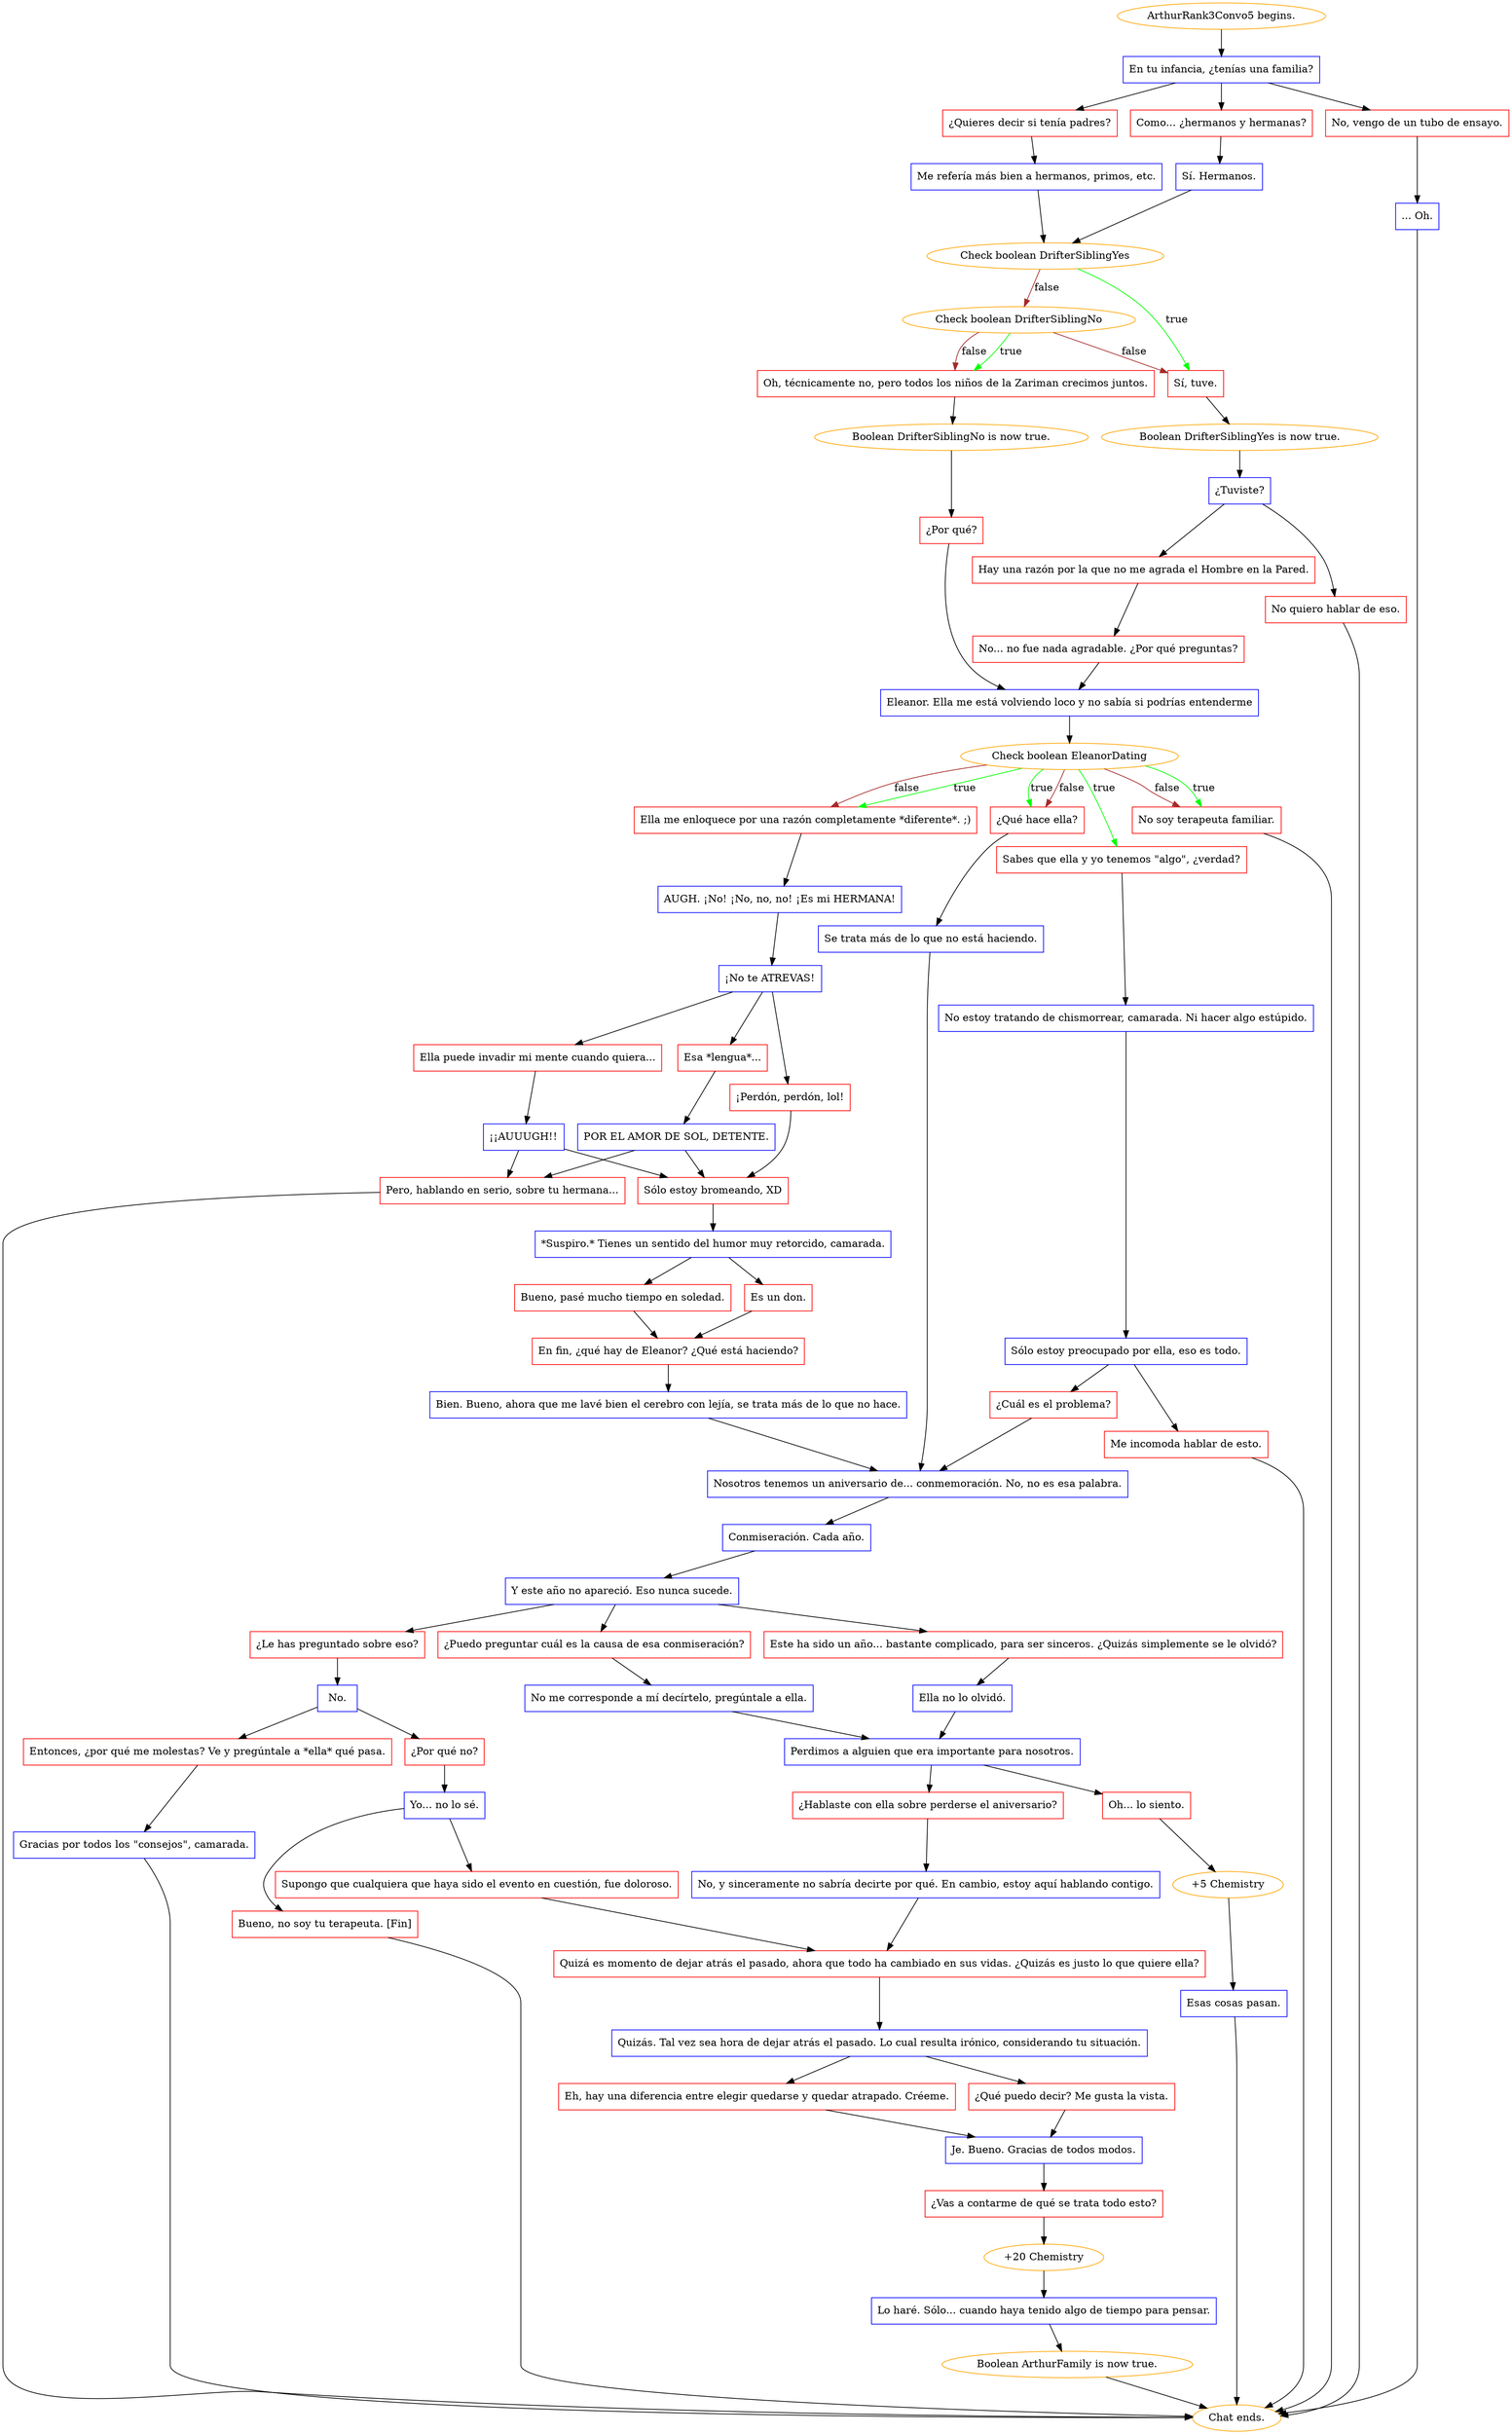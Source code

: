 digraph {
	"ArthurRank3Convo5 begins." [color=orange];
		"ArthurRank3Convo5 begins." -> j1833812657;
	j1833812657 [label="En tu infancia, ¿tenías una familia?",shape=box,color=blue];
		j1833812657 -> j296667237;
		j1833812657 -> j3240443376;
		j1833812657 -> j2261295006;
	j296667237 [label="Como... ¿hermanos y hermanas?",shape=box,color=red];
		j296667237 -> j2917072762;
	j3240443376 [label="¿Quieres decir si tenía padres?",shape=box,color=red];
		j3240443376 -> j1976522540;
	j2261295006 [label="No, vengo de un tubo de ensayo.",shape=box,color=red];
		j2261295006 -> j2365126978;
	j2917072762 [label="Sí. Hermanos.",shape=box,color=blue];
		j2917072762 -> j4264579692;
	j1976522540 [label="Me refería más bien a hermanos, primos, etc.",shape=box,color=blue];
		j1976522540 -> j4264579692;
	j2365126978 [label="... Oh.",shape=box,color=blue];
		j2365126978 -> "Chat ends.";
	j4264579692 [label="Check boolean DrifterSiblingYes",color=orange];
		j4264579692 -> j922618117 [label=true,color=green];
		j4264579692 -> j440642073 [label=false,color=brown];
	"Chat ends." [color=orange];
	j922618117 [label="Sí, tuve.",shape=box,color=red];
		j922618117 -> j1115927483;
	j440642073 [label="Check boolean DrifterSiblingNo",color=orange];
		j440642073 -> j3127086839 [label=true,color=green];
		j440642073 -> j922618117 [label=false,color=brown];
		j440642073 -> j3127086839 [label=false,color=brown];
	j1115927483 [label="Boolean DrifterSiblingYes is now true.",color=orange];
		j1115927483 -> j2969051530;
	j3127086839 [label="Oh, técnicamente no, pero todos los niños de la Zariman crecimos juntos.",shape=box,color=red];
		j3127086839 -> j2261171645;
	j2969051530 [label="¿Tuviste?",shape=box,color=blue];
		j2969051530 -> j1864742913;
		j2969051530 -> j3754084736;
	j2261171645 [label="Boolean DrifterSiblingNo is now true.",color=orange];
		j2261171645 -> j3455908656;
	j1864742913 [label="Hay una razón por la que no me agrada el Hombre en la Pared.",shape=box,color=red];
		j1864742913 -> j1969965160;
	j3754084736 [label="No quiero hablar de eso.",shape=box,color=red];
		j3754084736 -> "Chat ends.";
	j3455908656 [label="¿Por qué?",shape=box,color=red];
		j3455908656 -> j3367205514;
	j1969965160 [label="No... no fue nada agradable. ¿Por qué preguntas?",shape=box,color=red];
		j1969965160 -> j3367205514;
	j3367205514 [label="Eleanor. Ella me está volviendo loco y no sabía si podrías entenderme",shape=box,color=blue];
		j3367205514 -> j2603314524;
	j2603314524 [label="Check boolean EleanorDating",color=orange];
		j2603314524 -> j1869290399 [label=true,color=green];
		j2603314524 -> j3185778021 [label=true,color=green];
		j2603314524 -> j1436655587 [label=true,color=green];
		j2603314524 -> j1090716224 [label=true,color=green];
		j2603314524 -> j3185778021 [label=false,color=brown];
		j2603314524 -> j1436655587 [label=false,color=brown];
		j2603314524 -> j1090716224 [label=false,color=brown];
	j1869290399 [label="Sabes que ella y yo tenemos \"algo\", ¿verdad?",shape=box,color=red];
		j1869290399 -> j1488213842;
	j3185778021 [label="¿Qué hace ella?",shape=box,color=red];
		j3185778021 -> j2990683521;
	j1436655587 [label="Ella me enloquece por una razón completamente *diferente*. ;)",shape=box,color=red];
		j1436655587 -> j3142079943;
	j1090716224 [label="No soy terapeuta familiar.",shape=box,color=red];
		j1090716224 -> "Chat ends.";
	j1488213842 [label="No estoy tratando de chismorrear, camarada. Ni hacer algo estúpido.",shape=box,color=blue];
		j1488213842 -> j1711724403;
	j2990683521 [label="Se trata más de lo que no está haciendo.",shape=box,color=blue];
		j2990683521 -> j2277194333;
	j3142079943 [label="AUGH. ¡No! ¡No, no, no! ¡Es mi HERMANA!",shape=box,color=blue];
		j3142079943 -> j2049007958;
	j1711724403 [label="Sólo estoy preocupado por ella, eso es todo.",shape=box,color=blue];
		j1711724403 -> j1233878801;
		j1711724403 -> j1536210487;
	j2277194333 [label="Nosotros tenemos un aniversario de... conmemoración. No, no es esa palabra.",shape=box,color=blue];
		j2277194333 -> j2314902354;
	j2049007958 [label="¡No te ATREVAS!",shape=box,color=blue];
		j2049007958 -> j883089433;
		j2049007958 -> j3560667610;
		j2049007958 -> j623910885;
	j1233878801 [label="¿Cuál es el problema?",shape=box,color=red];
		j1233878801 -> j2277194333;
	j1536210487 [label="Me incomoda hablar de esto.",shape=box,color=red];
		j1536210487 -> "Chat ends.";
	j2314902354 [label="Conmiseración. Cada año.",shape=box,color=blue];
		j2314902354 -> j895211651;
	j883089433 [label="¡Perdón, perdón, lol!",shape=box,color=red];
		j883089433 -> j2160503900;
	j3560667610 [label="Esa *lengua*...",shape=box,color=red];
		j3560667610 -> j4161319643;
	j623910885 [label="Ella puede invadir mi mente cuando quiera...",shape=box,color=red];
		j623910885 -> j3240917027;
	j895211651 [label="Y este año no apareció. Eso nunca sucede.",shape=box,color=blue];
		j895211651 -> j2074331564;
		j895211651 -> j39408770;
		j895211651 -> j2966978274;
	j2160503900 [label="Sólo estoy bromeando, XD",shape=box,color=red];
		j2160503900 -> j3118292459;
	j4161319643 [label="POR EL AMOR DE SOL, DETENTE.",shape=box,color=blue];
		j4161319643 -> j2798396213;
		j4161319643 -> j2160503900;
	j3240917027 [label="¡¡AUUUGH!!",shape=box,color=blue];
		j3240917027 -> j2798396213;
		j3240917027 -> j2160503900;
	j2074331564 [label="Este ha sido un año... bastante complicado, para ser sinceros. ¿Quizás simplemente se le olvidó?",shape=box,color=red];
		j2074331564 -> j2979794785;
	j39408770 [label="¿Puedo preguntar cuál es la causa de esa conmiseración?",shape=box,color=red];
		j39408770 -> j1159056915;
	j2966978274 [label="¿Le has preguntado sobre eso?",shape=box,color=red];
		j2966978274 -> j1847396779;
	j3118292459 [label="*Suspiro.* Tienes un sentido del humor muy retorcido, camarada.",shape=box,color=blue];
		j3118292459 -> j1002972539;
		j3118292459 -> j2270380987;
	j2798396213 [label="Pero, hablando en serio, sobre tu hermana...",shape=box,color=red];
		j2798396213 -> "Chat ends.";
	j2979794785 [label="Ella no lo olvidó.",shape=box,color=blue];
		j2979794785 -> j4074139345;
	j1159056915 [label="No me corresponde a mí decírtelo, pregúntale a ella.",shape=box,color=blue];
		j1159056915 -> j4074139345;
	j1847396779 [label="No.",shape=box,color=blue];
		j1847396779 -> j2869156807;
		j1847396779 -> j808154283;
	j1002972539 [label="Bueno, pasé mucho tiempo en soledad.",shape=box,color=red];
		j1002972539 -> j1628976747;
	j2270380987 [label="Es un don.",shape=box,color=red];
		j2270380987 -> j1628976747;
	j4074139345 [label="Perdimos a alguien que era importante para nosotros.",shape=box,color=blue];
		j4074139345 -> j1705038088;
		j4074139345 -> j3696450575;
	j2869156807 [label="¿Por qué no?",shape=box,color=red];
		j2869156807 -> j1567711355;
	j808154283 [label="Entonces, ¿por qué me molestas? Ve y pregúntale a *ella* qué pasa.",shape=box,color=red];
		j808154283 -> j4247348829;
	j1628976747 [label="En fin, ¿qué hay de Eleanor? ¿Qué está haciendo?",shape=box,color=red];
		j1628976747 -> j2470747450;
	j1705038088 [label="¿Hablaste con ella sobre perderse el aniversario?",shape=box,color=red];
		j1705038088 -> j700435440;
	j3696450575 [label="Oh... lo siento.",shape=box,color=red];
		j3696450575 -> j3262141445;
	j1567711355 [label="Yo... no lo sé.",shape=box,color=blue];
		j1567711355 -> j958649896;
		j1567711355 -> j1033058949;
	j4247348829 [label="Gracias por todos los \"consejos\", camarada.",shape=box,color=blue];
		j4247348829 -> "Chat ends.";
	j2470747450 [label="Bien. Bueno, ahora que me lavé bien el cerebro con lejía, se trata más de lo que no hace.",shape=box,color=blue];
		j2470747450 -> j2277194333;
	j700435440 [label="No, y sinceramente no sabría decirte por qué. En cambio, estoy aquí hablando contigo.",shape=box,color=blue];
		j700435440 -> j2690138486;
	j3262141445 [label="+5 Chemistry",color=orange];
		j3262141445 -> j1566453714;
	j958649896 [label="Supongo que cualquiera que haya sido el evento en cuestión, fue doloroso.",shape=box,color=red];
		j958649896 -> j2690138486;
	j1033058949 [label="Bueno, no soy tu terapeuta. [Fin]",shape=box,color=red];
		j1033058949 -> "Chat ends.";
	j2690138486 [label="Quizá es momento de dejar atrás el pasado, ahora que todo ha cambiado en sus vidas. ¿Quizás es justo lo que quiere ella?",shape=box,color=red];
		j2690138486 -> j743289934;
	j1566453714 [label="Esas cosas pasan.",shape=box,color=blue];
		j1566453714 -> "Chat ends.";
	j743289934 [label="Quizás. Tal vez sea hora de dejar atrás el pasado. Lo cual resulta irónico, considerando tu situación.",shape=box,color=blue];
		j743289934 -> j2500200145;
		j743289934 -> j4279308196;
	j2500200145 [label="Eh, hay una diferencia entre elegir quedarse y quedar atrapado. Créeme.",shape=box,color=red];
		j2500200145 -> j831916504;
	j4279308196 [label="¿Qué puedo decir? Me gusta la vista.",shape=box,color=red];
		j4279308196 -> j831916504;
	j831916504 [label="Je. Bueno. Gracias de todos modos.",shape=box,color=blue];
		j831916504 -> j2035492808;
	j2035492808 [label="¿Vas a contarme de qué se trata todo esto?",shape=box,color=red];
		j2035492808 -> j3330536254;
	j3330536254 [label="+20 Chemistry",color=orange];
		j3330536254 -> j2100139192;
	j2100139192 [label="Lo haré. Sólo... cuando haya tenido algo de tiempo para pensar.",shape=box,color=blue];
		j2100139192 -> j390799925;
	j390799925 [label="Boolean ArthurFamily is now true.",color=orange];
		j390799925 -> "Chat ends.";
}